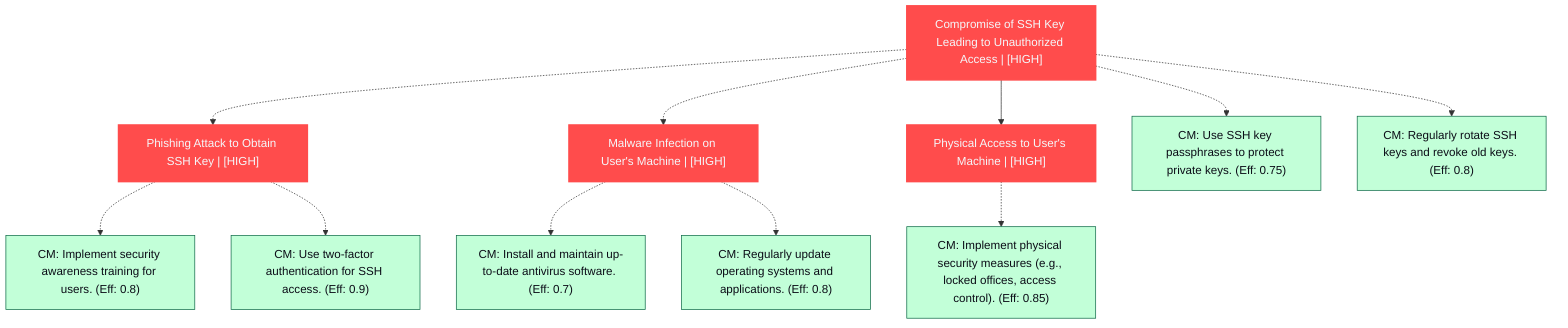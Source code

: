 graph TB
  node_01K65VBS5AD5G3ZD8M5E06KSS5["Compromise of SSH Key Leading to Unauthorized Access | [HIGH]"]:::highRisk
  node_01K65VBS5AD5G3ZD8M5E06KSS6["Phishing Attack to Obtain SSH Key | [HIGH]"]:::highRisk
  node_01K65VBS5AD5G3ZD8M5E06KSS6_cm_0["CM: Implement security awareness training for users. (Eff: 0.8)"]:::countermeasure
  node_01K65VBS5AD5G3ZD8M5E06KSS6_cm_1["CM: Use two-factor authentication for SSH access. (Eff: 0.9)"]:::countermeasure
  node_01K65VBS5AD5G3ZD8M5E06KSS7["Malware Infection on User's Machine | [HIGH]"]:::highRisk
  node_01K65VBS5AD5G3ZD8M5E06KSS7_cm_0["CM: Install and maintain up-to-date antivirus software. (Eff: 0.7)"]:::countermeasure
  node_01K65VBS5AD5G3ZD8M5E06KSS7_cm_1["CM: Regularly update operating systems and applications. (Eff: 0.8)"]:::countermeasure
  node_01K65VBS5AD5G3ZD8M5E06KSS8["Physical Access to User's Machine | [HIGH]"]:::highRisk
  node_01K65VBS5AD5G3ZD8M5E06KSS8_cm_0["CM: Implement physical security measures (e.g., locked offices, access control). (Eff: 0.85)"]:::countermeasure
  node_01K65VBS5AD5G3ZD8M5E06KSS5_cm_0["CM: Use SSH key passphrases to protect private keys. (Eff: 0.75)"]:::countermeasure
  node_01K65VBS5AD5G3ZD8M5E06KSS5_cm_1["CM: Regularly rotate SSH keys and revoke old keys. (Eff: 0.8)"]:::countermeasure

  node_01K65VBS5AD5G3ZD8M5E06KSS5 -.-> node_01K65VBS5AD5G3ZD8M5E06KSS6
  node_01K65VBS5AD5G3ZD8M5E06KSS6 -.-> node_01K65VBS5AD5G3ZD8M5E06KSS6_cm_0
  node_01K65VBS5AD5G3ZD8M5E06KSS6 -.-> node_01K65VBS5AD5G3ZD8M5E06KSS6_cm_1
  node_01K65VBS5AD5G3ZD8M5E06KSS5 -.-> node_01K65VBS5AD5G3ZD8M5E06KSS7
  node_01K65VBS5AD5G3ZD8M5E06KSS7 -.-> node_01K65VBS5AD5G3ZD8M5E06KSS7_cm_0
  node_01K65VBS5AD5G3ZD8M5E06KSS7 -.-> node_01K65VBS5AD5G3ZD8M5E06KSS7_cm_1
  node_01K65VBS5AD5G3ZD8M5E06KSS5 --> node_01K65VBS5AD5G3ZD8M5E06KSS8
  node_01K65VBS5AD5G3ZD8M5E06KSS8 -.-> node_01K65VBS5AD5G3ZD8M5E06KSS8_cm_0
  node_01K65VBS5AD5G3ZD8M5E06KSS5 -.-> node_01K65VBS5AD5G3ZD8M5E06KSS5_cm_0
  node_01K65VBS5AD5G3ZD8M5E06KSS5 -.-> node_01K65VBS5AD5G3ZD8M5E06KSS5_cm_1

  classDef andNode fill:#FF4C4C,stroke:#FF4C4C,stroke-width:2px,color:#F5F7FA
  classDef orNode fill:#36FF8F,stroke:#36FF8F,stroke-width:2px,color:#0B0D17
  classDef leafNode fill:#29ABE2,stroke:#29ABE2,stroke-width:2px,color:#F5F7FA
  classDef highRisk fill:#FF4C4C,color:#F5F7FA,stroke:#FF4C4C,stroke-width:2px
  classDef mediumRisk fill:#FFD300,stroke:#FFD300,stroke-width:1px,color:#0B0D17
  classDef lowRisk fill:#FFF2B3,stroke:#FFF2B3,stroke-width:1px,color:#0B0D17
  classDef countermeasure fill:#C2FFD8,stroke:#106B49,stroke-width:1px,color:#0B0D17
  classDef reference fill:#A259FF,stroke:#c3a4ff,stroke-width:1px,stroke-dasharray:3 3,color:#F5F7FA
  classDef mitreNode stroke-dasharray:5 5
  classDef note fill:#ffffcc,stroke:#ffcc00,stroke-width:2px,stroke-dasharray:5 5
